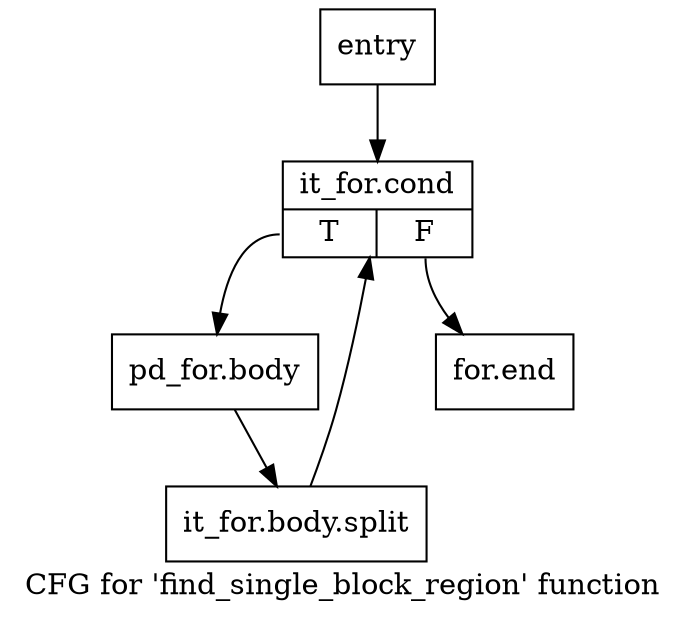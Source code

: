 digraph "CFG for 'find_single_block_region' function" {
	label="CFG for 'find_single_block_region' function";

	Node0x8fa2bd0 [shape=record,label="{entry}"];
	Node0x8fa2bd0 -> Node0x8fa54e0;
	Node0x8fa54e0 [shape=record,label="{it_for.cond|{<s0>T|<s1>F}}"];
	Node0x8fa54e0:s0 -> Node0x8fa5530;
	Node0x8fa54e0:s1 -> Node0x8fa5580;
	Node0x8fa5530 [shape=record,label="{pd_for.body}"];
	Node0x8fa5530 -> Node0xeb0daf0;
	Node0xeb0daf0 [shape=record,label="{it_for.body.split}"];
	Node0xeb0daf0 -> Node0x8fa54e0;
	Node0x8fa5580 [shape=record,label="{for.end}"];
}

